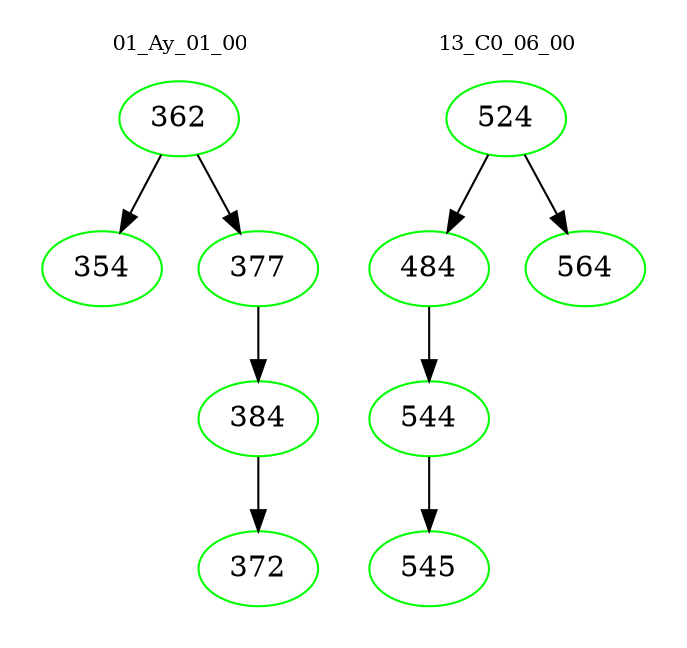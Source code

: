 digraph{
subgraph cluster_0 {
color = white
label = "01_Ay_01_00";
fontsize=10;
T0_362 [label="362", color="green"]
T0_362 -> T0_354 [color="black"]
T0_354 [label="354", color="green"]
T0_362 -> T0_377 [color="black"]
T0_377 [label="377", color="green"]
T0_377 -> T0_384 [color="black"]
T0_384 [label="384", color="green"]
T0_384 -> T0_372 [color="black"]
T0_372 [label="372", color="green"]
}
subgraph cluster_1 {
color = white
label = "13_C0_06_00";
fontsize=10;
T1_524 [label="524", color="green"]
T1_524 -> T1_484 [color="black"]
T1_484 [label="484", color="green"]
T1_484 -> T1_544 [color="black"]
T1_544 [label="544", color="green"]
T1_544 -> T1_545 [color="black"]
T1_545 [label="545", color="green"]
T1_524 -> T1_564 [color="black"]
T1_564 [label="564", color="green"]
}
}
